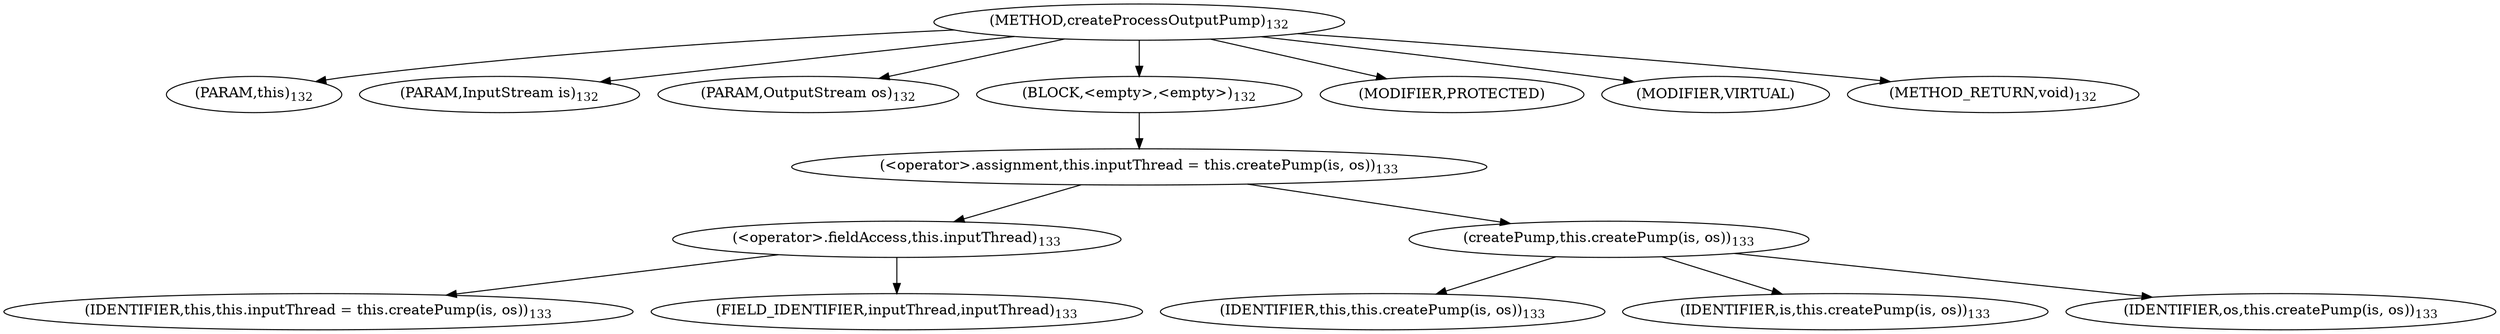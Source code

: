digraph "createProcessOutputPump" {  
"188" [label = <(METHOD,createProcessOutputPump)<SUB>132</SUB>> ]
"15" [label = <(PARAM,this)<SUB>132</SUB>> ]
"189" [label = <(PARAM,InputStream is)<SUB>132</SUB>> ]
"190" [label = <(PARAM,OutputStream os)<SUB>132</SUB>> ]
"191" [label = <(BLOCK,&lt;empty&gt;,&lt;empty&gt;)<SUB>132</SUB>> ]
"192" [label = <(&lt;operator&gt;.assignment,this.inputThread = this.createPump(is, os))<SUB>133</SUB>> ]
"193" [label = <(&lt;operator&gt;.fieldAccess,this.inputThread)<SUB>133</SUB>> ]
"194" [label = <(IDENTIFIER,this,this.inputThread = this.createPump(is, os))<SUB>133</SUB>> ]
"195" [label = <(FIELD_IDENTIFIER,inputThread,inputThread)<SUB>133</SUB>> ]
"196" [label = <(createPump,this.createPump(is, os))<SUB>133</SUB>> ]
"14" [label = <(IDENTIFIER,this,this.createPump(is, os))<SUB>133</SUB>> ]
"197" [label = <(IDENTIFIER,is,this.createPump(is, os))<SUB>133</SUB>> ]
"198" [label = <(IDENTIFIER,os,this.createPump(is, os))<SUB>133</SUB>> ]
"199" [label = <(MODIFIER,PROTECTED)> ]
"200" [label = <(MODIFIER,VIRTUAL)> ]
"201" [label = <(METHOD_RETURN,void)<SUB>132</SUB>> ]
  "188" -> "15" 
  "188" -> "189" 
  "188" -> "190" 
  "188" -> "191" 
  "188" -> "199" 
  "188" -> "200" 
  "188" -> "201" 
  "191" -> "192" 
  "192" -> "193" 
  "192" -> "196" 
  "193" -> "194" 
  "193" -> "195" 
  "196" -> "14" 
  "196" -> "197" 
  "196" -> "198" 
}
